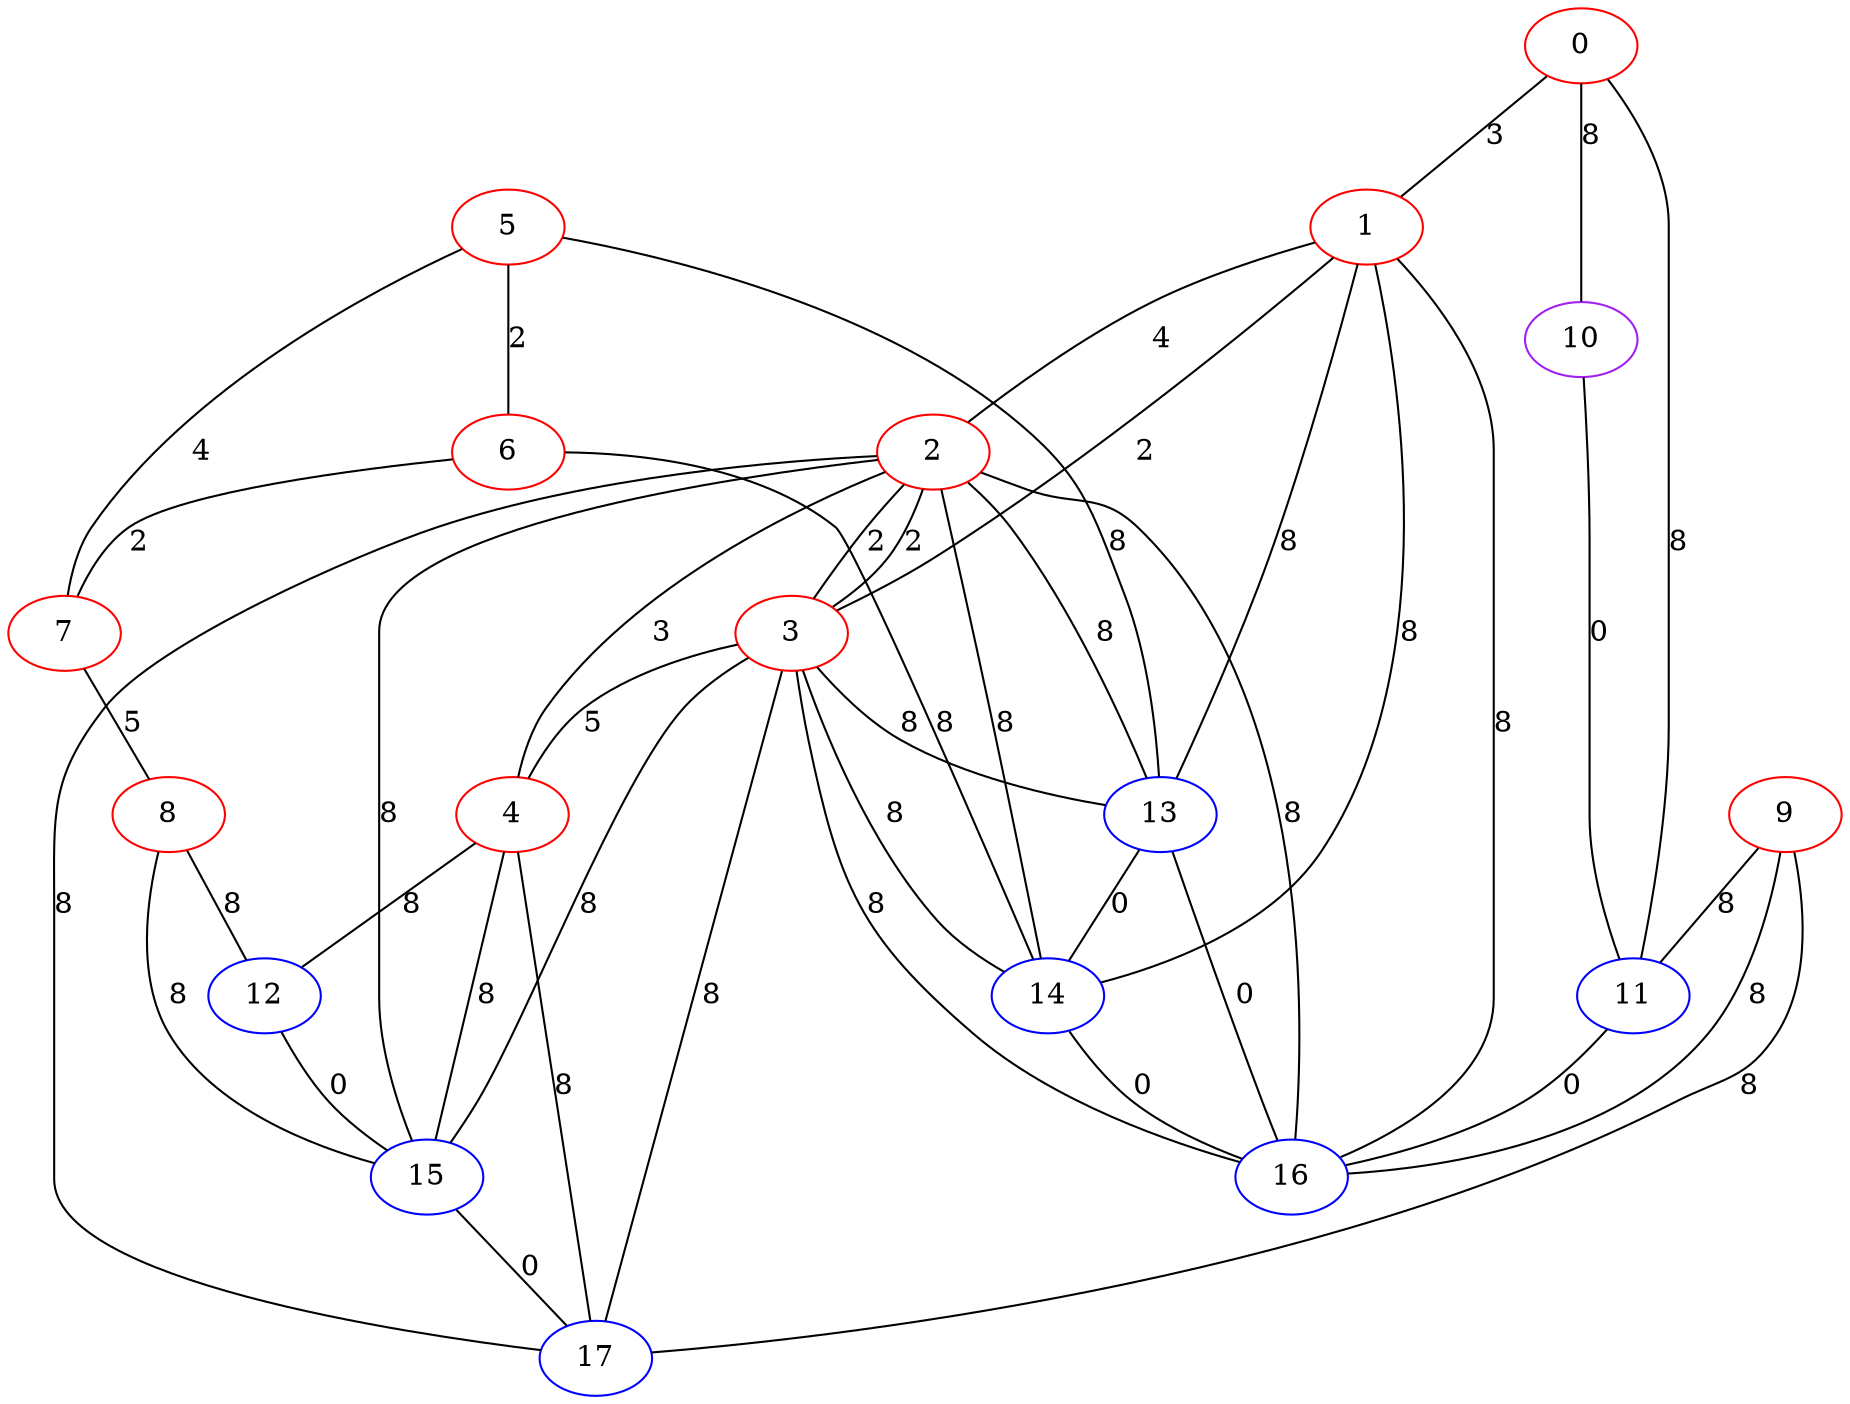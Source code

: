 graph "" {
0 [color=red, weight=1];
1 [color=red, weight=1];
2 [color=red, weight=1];
3 [color=red, weight=1];
4 [color=red, weight=1];
5 [color=red, weight=1];
6 [color=red, weight=1];
7 [color=red, weight=1];
8 [color=red, weight=1];
9 [color=red, weight=1];
10 [color=purple, weight=4];
11 [color=blue, weight=3];
12 [color=blue, weight=3];
13 [color=blue, weight=3];
14 [color=blue, weight=3];
15 [color=blue, weight=3];
16 [color=blue, weight=3];
17 [color=blue, weight=3];
0 -- 1  [key=0, label=3];
0 -- 10  [key=0, label=8];
0 -- 11  [key=0, label=8];
1 -- 2  [key=0, label=4];
1 -- 3  [key=0, label=2];
1 -- 13  [key=0, label=8];
1 -- 14  [key=0, label=8];
1 -- 16  [key=0, label=8];
2 -- 3  [key=0, label=2];
2 -- 3  [key=1, label=2];
2 -- 4  [key=0, label=3];
2 -- 13  [key=0, label=8];
2 -- 14  [key=0, label=8];
2 -- 15  [key=0, label=8];
2 -- 16  [key=0, label=8];
2 -- 17  [key=0, label=8];
3 -- 4  [key=0, label=5];
3 -- 13  [key=0, label=8];
3 -- 14  [key=0, label=8];
3 -- 15  [key=0, label=8];
3 -- 16  [key=0, label=8];
3 -- 17  [key=0, label=8];
4 -- 17  [key=0, label=8];
4 -- 12  [key=0, label=8];
4 -- 15  [key=0, label=8];
5 -- 13  [key=0, label=8];
5 -- 6  [key=0, label=2];
5 -- 7  [key=0, label=4];
6 -- 14  [key=0, label=8];
6 -- 7  [key=0, label=2];
7 -- 8  [key=0, label=5];
8 -- 15  [key=0, label=8];
8 -- 12  [key=0, label=8];
9 -- 16  [key=0, label=8];
9 -- 17  [key=0, label=8];
9 -- 11  [key=0, label=8];
10 -- 11  [key=0, label=0];
11 -- 16  [key=0, label=0];
12 -- 15  [key=0, label=0];
13 -- 14  [key=0, label=0];
13 -- 16  [key=0, label=0];
14 -- 16  [key=0, label=0];
15 -- 17  [key=0, label=0];
}
